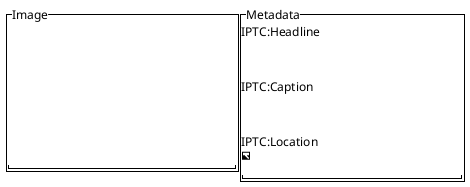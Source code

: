 @startsalt
skinparam defaultTextAlignment right

<style>
text {
  HorizontalAlignment center
}
database {
  HorizontalAlignment center
}
</style>


{

{^"Image"
.
.
.
.
.
.
.
"                            "
}{^"Metadata"
skinparam defaultTextAlignment right
IPTC:Headline
.
.
IPTC:Caption
.
.
IPTC:Location
<&image>
"                           "
}

}

@endsalt
